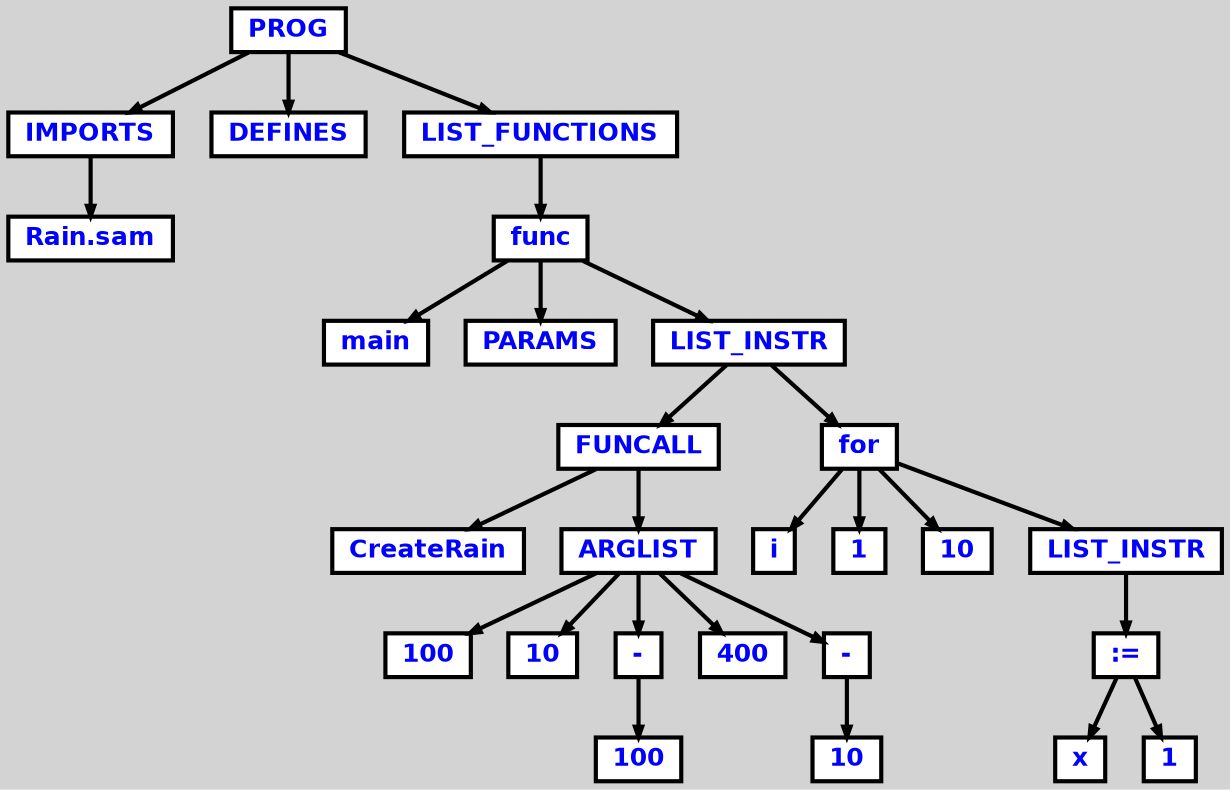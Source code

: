 digraph {

	ordering=out;
	ranksep=.4;
	bgcolor="lightgrey"; node [shape=box, fixedsize=false, fontsize=12, fontname="Helvetica-bold", fontcolor="blue"
		width=.25, height=.25, color="black", fillcolor="white", style="filled, solid, bold"];
	edge [arrowsize=.5, color="black", style="bold"]

  n0 [label="PROG"];
  n1 [label="IMPORTS"];
  n1 [label="IMPORTS"];
  n2 [label="Rain.sam"];
  n3 [label="DEFINES"];
  n4 [label="LIST_FUNCTIONS"];
  n4 [label="LIST_FUNCTIONS"];
  n5 [label="func"];
  n5 [label="func"];
  n6 [label="main"];
  n7 [label="PARAMS"];
  n8 [label="LIST_INSTR"];
  n8 [label="LIST_INSTR"];
  n9 [label="FUNCALL"];
  n9 [label="FUNCALL"];
  n10 [label="CreateRain"];
  n11 [label="ARGLIST"];
  n11 [label="ARGLIST"];
  n12 [label="100"];
  n13 [label="10"];
  n14 [label="-"];
  n14 [label="-"];
  n15 [label="100"];
  n16 [label="400"];
  n17 [label="-"];
  n17 [label="-"];
  n18 [label="10"];
  n19 [label="for"];
  n19 [label="for"];
  n20 [label="i"];
  n21 [label="1"];
  n22 [label="10"];
  n23 [label="LIST_INSTR"];
  n23 [label="LIST_INSTR"];
  n24 [label=":="];
  n24 [label=":="];
  n25 [label="x"];
  n26 [label="1"];

  n0 -> n1 // "PROG" -> "IMPORTS"
  n1 -> n2 // "IMPORTS" -> "Rain.sam"
  n0 -> n3 // "PROG" -> "DEFINES"
  n0 -> n4 // "PROG" -> "LIST_FUNCTIONS"
  n4 -> n5 // "LIST_FUNCTIONS" -> "func"
  n5 -> n6 // "func" -> "main"
  n5 -> n7 // "func" -> "PARAMS"
  n5 -> n8 // "func" -> "LIST_INSTR"
  n8 -> n9 // "LIST_INSTR" -> "FUNCALL"
  n9 -> n10 // "FUNCALL" -> "CreateRain"
  n9 -> n11 // "FUNCALL" -> "ARGLIST"
  n11 -> n12 // "ARGLIST" -> "100"
  n11 -> n13 // "ARGLIST" -> "10"
  n11 -> n14 // "ARGLIST" -> "-"
  n14 -> n15 // "-" -> "100"
  n11 -> n16 // "ARGLIST" -> "400"
  n11 -> n17 // "ARGLIST" -> "-"
  n17 -> n18 // "-" -> "10"
  n8 -> n19 // "LIST_INSTR" -> "for"
  n19 -> n20 // "for" -> "i"
  n19 -> n21 // "for" -> "1"
  n19 -> n22 // "for" -> "10"
  n19 -> n23 // "for" -> "LIST_INSTR"
  n23 -> n24 // "LIST_INSTR" -> ":="
  n24 -> n25 // ":=" -> "x"
  n24 -> n26 // ":=" -> "1"

}
